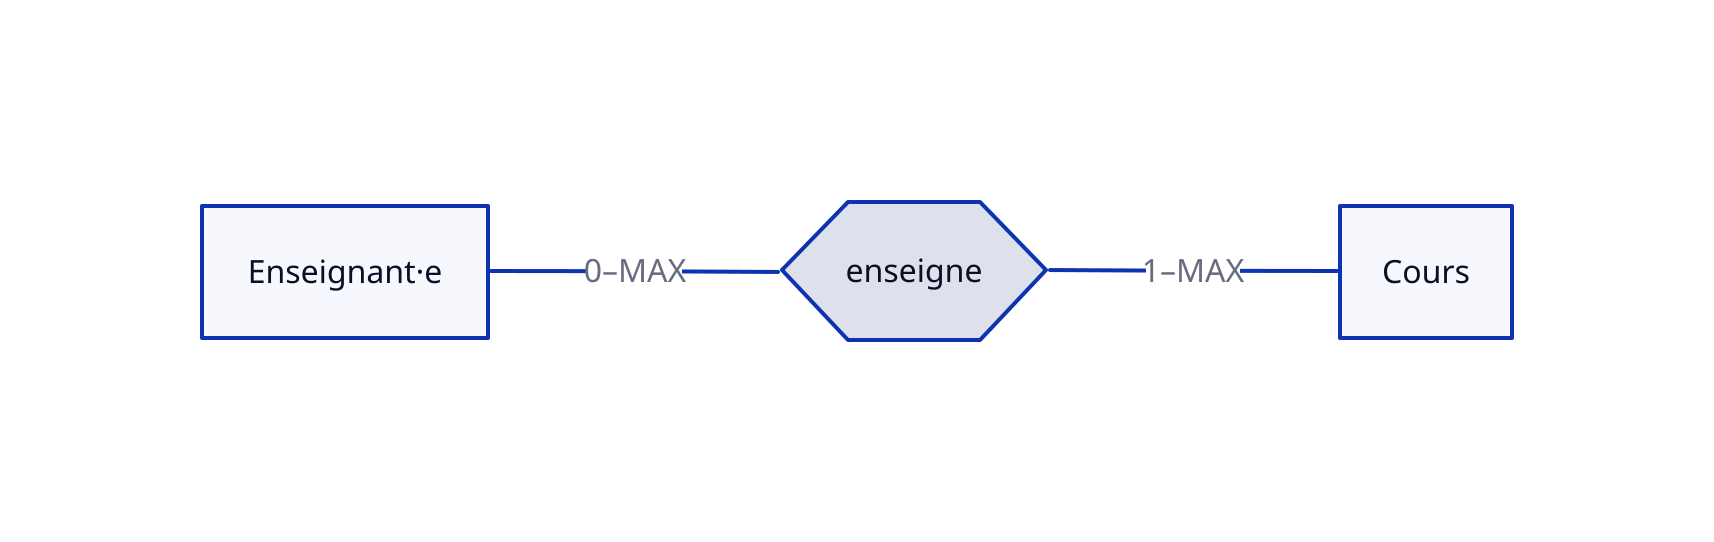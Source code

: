 direction: right

Enseignant·e
Cours
enseigne.shape: hexagon

Enseignant·e -- enseigne: 0–MAX
enseigne -- cours: 1–MAX